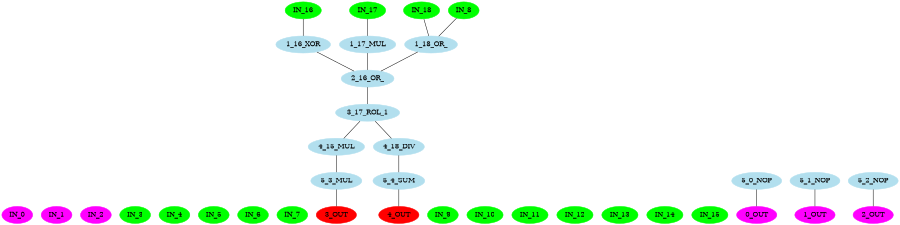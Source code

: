 digraph EACircuit {
rankdir=BT;
edge [dir=none];
size="6,6";
ordering=out;
node [color=magenta, style=filled];
"IN_0";
"IN_1";
"IN_2";
node [color=green, style=filled];
"IN_3";
"IN_4";
"IN_5";
"IN_6";
"IN_7";
"IN_8";
"IN_9";
"IN_10";
"IN_11";
"IN_12";
"IN_13";
"IN_14";
"IN_15";
"IN_16";
"IN_17";
"IN_18";
node [color=lightblue2, style=filled];
{ rank=same; "1_16_XOR"; "1_17_MUL"; "1_18_OR_"; }
"1_16_XOR" -> "IN_16";
"1_17_MUL" -> "IN_17";
"1_18_OR_" -> "IN_18";
"1_18_OR_" -> "IN_8";
node [color=lightblue2, style=filled];
{ rank=same; "2_16_OR_"; }
"2_16_OR_" -> "1_16_XOR";
"2_16_OR_" -> "1_17_MUL";
"2_16_OR_" -> "1_18_OR_";
node [color=lightblue2, style=filled];
{ rank=same; "3_17_ROL_1"; }
"3_17_ROL_1" -> "2_16_OR_";
node [color=lightblue2, style=filled];
{ rank=same; "4_15_MUL"; "4_18_DIV"; }
"4_15_MUL" -> "3_17_ROL_1";
"4_18_DIV" -> "3_17_ROL_1";
node [color=lightblue2, style=filled];
{ rank=same; "5_0_NOP"; "5_1_NOP"; "5_2_NOP"; "5_3_MUL"; "5_4_SUM"; }
"5_3_MUL" -> "4_15_MUL";
"5_4_SUM" -> "4_18_DIV";
node [color=magenta];
"0_OUT" -> "5_0_NOP";
"1_OUT" -> "5_1_NOP";
"2_OUT" -> "5_2_NOP";
node [color=red];
"3_OUT" -> "5_3_MUL";
"4_OUT" -> "5_4_SUM";
}